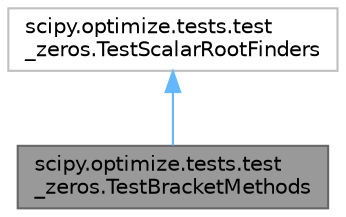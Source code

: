 digraph "scipy.optimize.tests.test_zeros.TestBracketMethods"
{
 // LATEX_PDF_SIZE
  bgcolor="transparent";
  edge [fontname=Helvetica,fontsize=10,labelfontname=Helvetica,labelfontsize=10];
  node [fontname=Helvetica,fontsize=10,shape=box,height=0.2,width=0.4];
  Node1 [id="Node000001",label="scipy.optimize.tests.test\l_zeros.TestBracketMethods",height=0.2,width=0.4,color="gray40", fillcolor="grey60", style="filled", fontcolor="black",tooltip=" "];
  Node2 -> Node1 [id="edge1_Node000001_Node000002",dir="back",color="steelblue1",style="solid",tooltip=" "];
  Node2 [id="Node000002",label="scipy.optimize.tests.test\l_zeros.TestScalarRootFinders",height=0.2,width=0.4,color="grey75", fillcolor="white", style="filled",URL="$d0/d63/classscipy_1_1optimize_1_1tests_1_1test__zeros_1_1TestScalarRootFinders.html",tooltip=" "];
}
